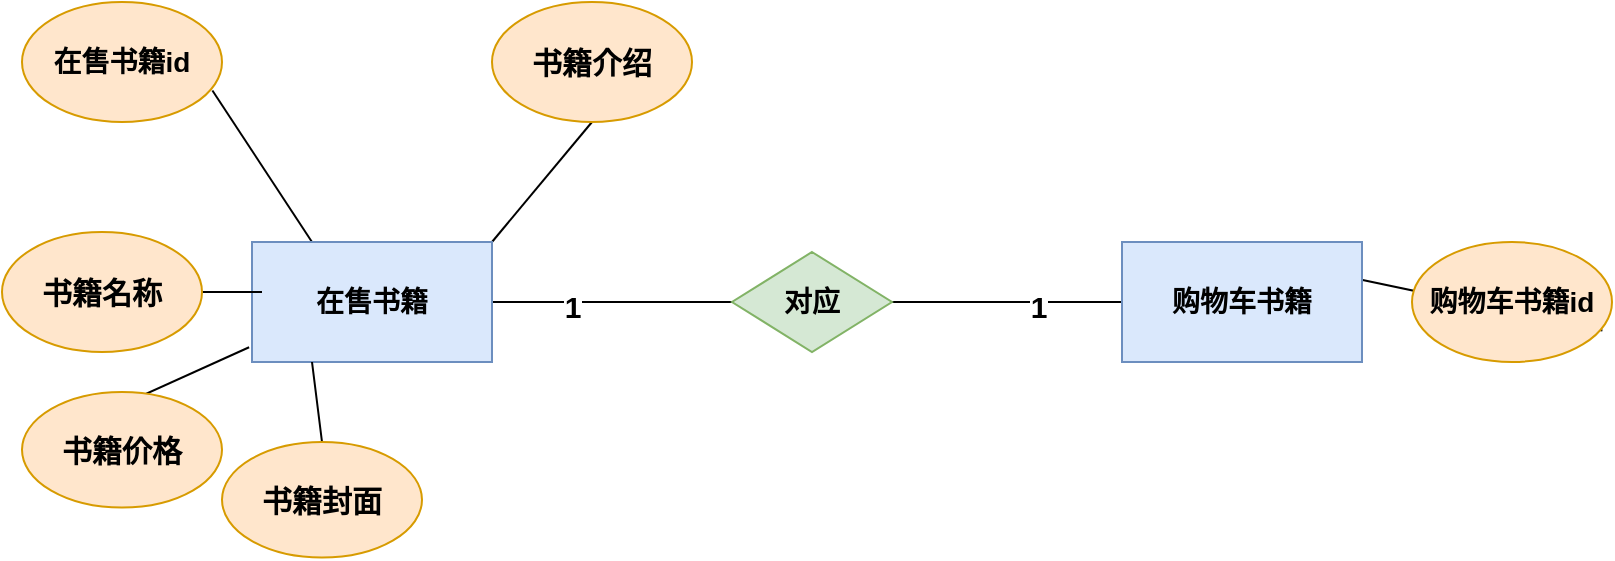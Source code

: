 <mxfile version="20.8.16" type="device"><diagram name="第 1 页" id="8l563rcON2vno61S410A"><mxGraphModel dx="1050" dy="629" grid="1" gridSize="10" guides="1" tooltips="1" connect="1" arrows="0" fold="1" page="1" pageScale="1" pageWidth="1100" pageHeight="850" math="0" shadow="0"><root><mxCell id="0"/><mxCell id="1" parent="0"/><mxCell id="8V8lw9rSbejSFWdIMa7F-30" style="edgeStyle=orthogonalEdgeStyle;rounded=0;orthogonalLoop=1;jettySize=auto;html=1;exitX=1;exitY=0.5;exitDx=0;exitDy=0;entryX=0;entryY=0.5;entryDx=0;entryDy=0;endArrow=none;endFill=0;" edge="1" parent="1" source="8V8lw9rSbejSFWdIMa7F-29"><mxGeometry relative="1" as="geometry"><mxPoint x="670" y="510" as="targetPoint"/></mxGeometry></mxCell><mxCell id="8V8lw9rSbejSFWdIMa7F-65" value="1" style="edgeLabel;html=1;align=center;verticalAlign=middle;resizable=0;points=[];fontSize=15;fontFamily=Helvetica;fontColor=default;fontStyle=1" vertex="1" connectable="0" parent="8V8lw9rSbejSFWdIMa7F-30"><mxGeometry x="0.263" y="-1" relative="1" as="geometry"><mxPoint as="offset"/></mxGeometry></mxCell><mxCell id="8V8lw9rSbejSFWdIMa7F-32" style="edgeStyle=orthogonalEdgeStyle;shape=connector;rounded=0;orthogonalLoop=1;jettySize=auto;html=1;exitX=0;exitY=0.5;exitDx=0;exitDy=0;entryX=1;entryY=0.5;entryDx=0;entryDy=0;labelBackgroundColor=default;strokeColor=default;fontFamily=Helvetica;fontSize=15;fontColor=default;endArrow=none;endFill=0;" edge="1" parent="1" source="8V8lw9rSbejSFWdIMa7F-29"><mxGeometry relative="1" as="geometry"><mxPoint x="350" y="510" as="targetPoint"/></mxGeometry></mxCell><mxCell id="8V8lw9rSbejSFWdIMa7F-82" value="1" style="edgeLabel;html=1;align=center;verticalAlign=middle;resizable=0;points=[];fontSize=15;fontFamily=Helvetica;fontColor=default;fontStyle=1" vertex="1" connectable="0" parent="8V8lw9rSbejSFWdIMa7F-32"><mxGeometry x="0.286" y="1" relative="1" as="geometry"><mxPoint as="offset"/></mxGeometry></mxCell><mxCell id="8V8lw9rSbejSFWdIMa7F-29" value="&lt;span style=&quot;font-size: 14px;&quot;&gt;&lt;b&gt;对应&lt;/b&gt;&lt;/span&gt;" style="rhombus;whiteSpace=wrap;html=1;fillColor=#d5e8d4;strokeColor=#82b366;" vertex="1" parent="1"><mxGeometry x="475" y="485" width="80" height="50" as="geometry"/></mxCell><mxCell id="8V8lw9rSbejSFWdIMa7F-79" style="edgeStyle=none;rounded=0;orthogonalLoop=1;jettySize=auto;html=1;exitX=0.25;exitY=0;exitDx=0;exitDy=0;fontSize=15;endArrow=none;endFill=0;fontStyle=1;entryX=0.952;entryY=0.737;entryDx=0;entryDy=0;entryPerimeter=0;" edge="1" parent="1" source="8V8lw9rSbejSFWdIMa7F-80" target="8V8lw9rSbejSFWdIMa7F-81"><mxGeometry relative="1" as="geometry"><mxPoint x="650" y="570" as="sourcePoint"/></mxGeometry></mxCell><mxCell id="8V8lw9rSbejSFWdIMa7F-80" value="&lt;span style=&quot;font-size: 14px;&quot;&gt;&lt;b&gt;购物车书籍&lt;/b&gt;&lt;/span&gt;" style="rounded=0;whiteSpace=wrap;html=1;fillColor=#dae8fc;strokeColor=#6c8ebf;" vertex="1" parent="1"><mxGeometry x="670" y="480" width="120" height="60" as="geometry"/></mxCell><mxCell id="8V8lw9rSbejSFWdIMa7F-81" value="&lt;span style=&quot;font-size: 14px;&quot;&gt;&lt;b&gt;购物车书籍id&lt;/b&gt;&lt;/span&gt;" style="ellipse;whiteSpace=wrap;html=1;fillColor=#ffe6cc;strokeColor=#d79b00;" vertex="1" parent="1"><mxGeometry x="815" y="480" width="100" height="60" as="geometry"/></mxCell><mxCell id="8V8lw9rSbejSFWdIMa7F-83" style="edgeStyle=none;rounded=0;orthogonalLoop=1;jettySize=auto;html=1;exitX=1;exitY=0;exitDx=0;exitDy=0;entryX=0.5;entryY=1;entryDx=0;entryDy=0;fontSize=15;endArrow=none;endFill=0;fontStyle=1;" edge="1" parent="1" source="8V8lw9rSbejSFWdIMa7F-86" target="8V8lw9rSbejSFWdIMa7F-89"><mxGeometry relative="1" as="geometry"/></mxCell><mxCell id="8V8lw9rSbejSFWdIMa7F-85" style="edgeStyle=none;rounded=0;orthogonalLoop=1;jettySize=auto;html=1;exitX=0.25;exitY=0;exitDx=0;exitDy=0;fontSize=15;endArrow=none;endFill=0;fontStyle=1;entryX=0.952;entryY=0.737;entryDx=0;entryDy=0;entryPerimeter=0;" edge="1" parent="1" source="8V8lw9rSbejSFWdIMa7F-86" target="8V8lw9rSbejSFWdIMa7F-87"><mxGeometry relative="1" as="geometry"><mxPoint x="215" y="570" as="sourcePoint"/></mxGeometry></mxCell><mxCell id="8V8lw9rSbejSFWdIMa7F-86" value="&lt;span style=&quot;font-size: 14px;&quot;&gt;&lt;b&gt;在售书籍&lt;/b&gt;&lt;/span&gt;" style="rounded=0;whiteSpace=wrap;html=1;fillColor=#dae8fc;strokeColor=#6c8ebf;" vertex="1" parent="1"><mxGeometry x="235" y="480" width="120" height="60" as="geometry"/></mxCell><mxCell id="8V8lw9rSbejSFWdIMa7F-87" value="&lt;span style=&quot;font-size: 14px;&quot;&gt;&lt;b&gt;在售书籍id&lt;/b&gt;&lt;/span&gt;" style="ellipse;whiteSpace=wrap;html=1;fillColor=#ffe6cc;strokeColor=#d79b00;" vertex="1" parent="1"><mxGeometry x="120" y="360" width="100" height="60" as="geometry"/></mxCell><mxCell id="8V8lw9rSbejSFWdIMa7F-89" value="&lt;font style=&quot;font-size: 15px;&quot;&gt;&lt;b&gt;书籍介绍&lt;/b&gt;&lt;/font&gt;" style="ellipse;whiteSpace=wrap;html=1;fillColor=#ffe6cc;strokeColor=#d79b00;" vertex="1" parent="1"><mxGeometry x="355" y="360" width="100" height="60" as="geometry"/></mxCell><mxCell id="8V8lw9rSbejSFWdIMa7F-90" style="edgeStyle=none;rounded=0;orthogonalLoop=1;jettySize=auto;html=1;exitX=0;exitY=0.5;exitDx=0;exitDy=0;endArrow=none;fontSize=15;endFill=0;fontStyle=1;" edge="1" parent="1" source="8V8lw9rSbejSFWdIMa7F-91"><mxGeometry relative="1" as="geometry"><mxPoint x="240" y="505" as="targetPoint"/></mxGeometry></mxCell><mxCell id="8V8lw9rSbejSFWdIMa7F-91" value="&lt;font style=&quot;font-size: 15px;&quot;&gt;&lt;b&gt;书籍名称&lt;/b&gt;&lt;/font&gt;" style="ellipse;whiteSpace=wrap;html=1;fillColor=#ffe6cc;strokeColor=#d79b00;" vertex="1" parent="1"><mxGeometry x="110" y="475" width="100" height="60" as="geometry"/></mxCell><mxCell id="8V8lw9rSbejSFWdIMa7F-92" style="edgeStyle=none;rounded=0;orthogonalLoop=1;jettySize=auto;html=1;exitX=0;exitY=0.5;exitDx=0;exitDy=0;endArrow=none;fontSize=15;endFill=0;fontStyle=1;entryX=-0.012;entryY=0.877;entryDx=0;entryDy=0;entryPerimeter=0;" edge="1" parent="1" source="8V8lw9rSbejSFWdIMa7F-93" target="8V8lw9rSbejSFWdIMa7F-86"><mxGeometry relative="1" as="geometry"><mxPoint x="355" y="510" as="targetPoint"/></mxGeometry></mxCell><mxCell id="8V8lw9rSbejSFWdIMa7F-93" value="&lt;font style=&quot;font-size: 15px;&quot;&gt;&lt;b&gt;书籍价格&lt;/b&gt;&lt;/font&gt;" style="ellipse;whiteSpace=wrap;html=1;fillColor=#ffe6cc;strokeColor=#d79b00;" vertex="1" parent="1"><mxGeometry x="120" y="555" width="100" height="57.8" as="geometry"/></mxCell><mxCell id="8V8lw9rSbejSFWdIMa7F-94" style="edgeStyle=none;rounded=0;orthogonalLoop=1;jettySize=auto;html=1;exitX=0.5;exitY=0;exitDx=0;exitDy=0;entryX=0.25;entryY=1;entryDx=0;entryDy=0;endArrow=none;fontSize=15;endFill=0;fontStyle=1;" edge="1" parent="1" source="8V8lw9rSbejSFWdIMa7F-95" target="8V8lw9rSbejSFWdIMa7F-86"><mxGeometry relative="1" as="geometry"/></mxCell><mxCell id="8V8lw9rSbejSFWdIMa7F-95" value="&lt;font style=&quot;font-size: 15px;&quot;&gt;&lt;b&gt;书籍封面&lt;/b&gt;&lt;/font&gt;" style="ellipse;whiteSpace=wrap;html=1;fillColor=#ffe6cc;strokeColor=#d79b00;" vertex="1" parent="1"><mxGeometry x="220" y="580" width="100" height="57.8" as="geometry"/></mxCell></root></mxGraphModel></diagram></mxfile>